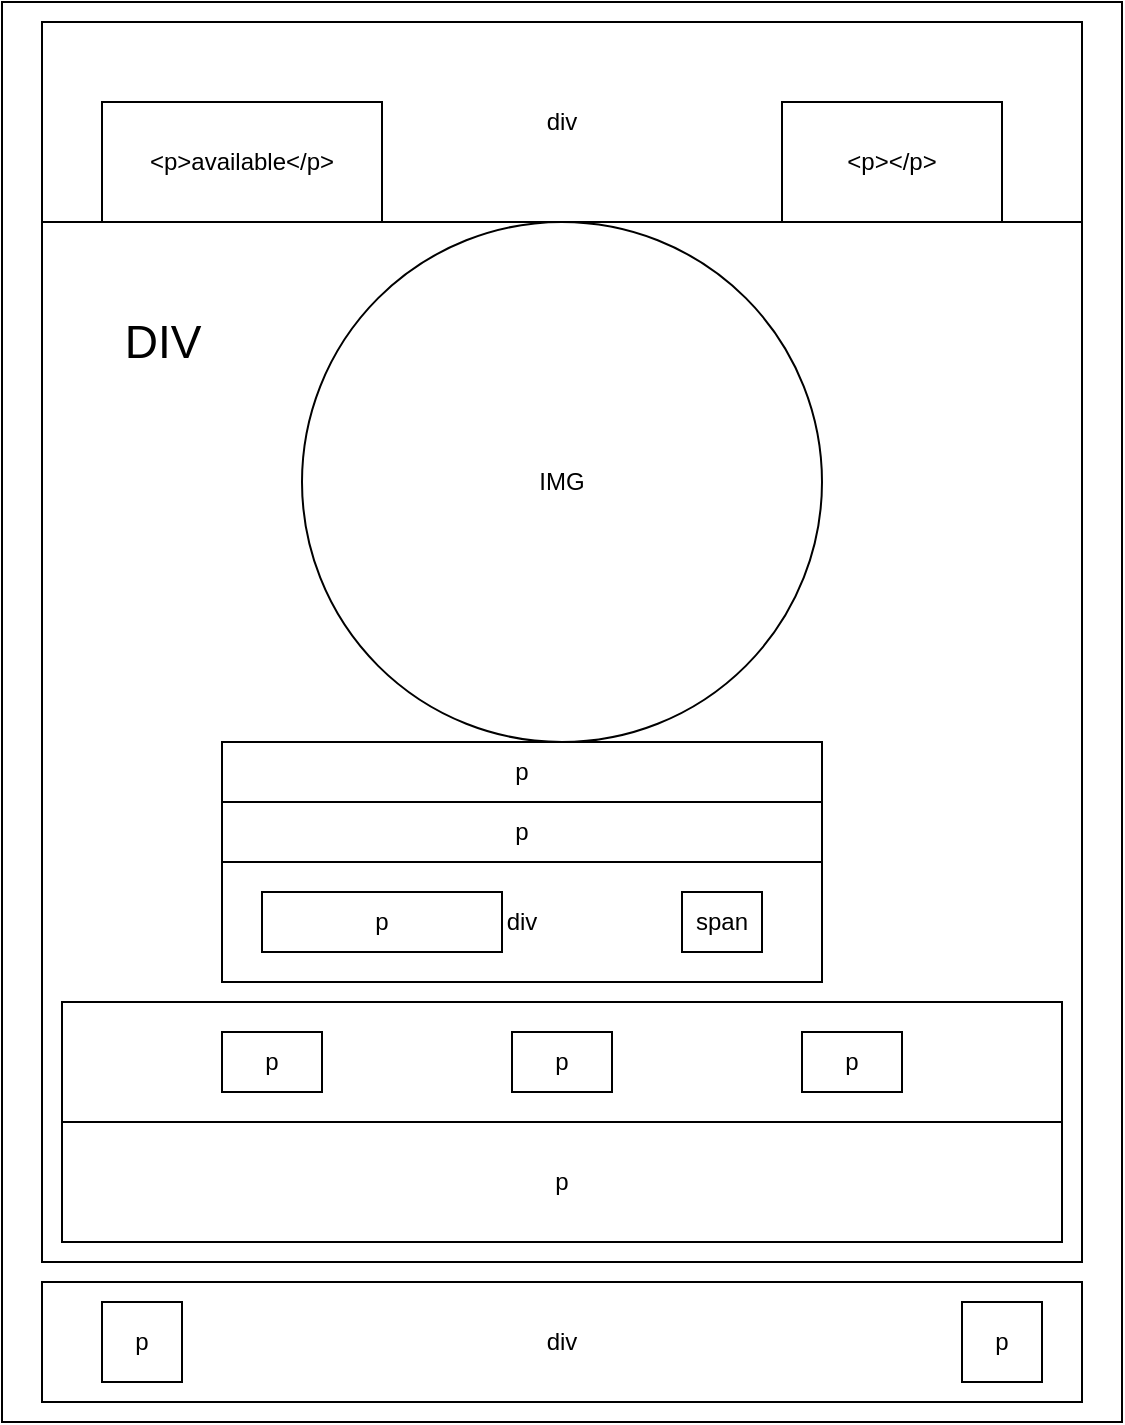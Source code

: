 <mxfile version="23.0.2" type="device">
  <diagram name="Page-1" id="THbx1exIyY35L9GEayRz">
    <mxGraphModel dx="1434" dy="726" grid="1" gridSize="10" guides="1" tooltips="1" connect="1" arrows="1" fold="1" page="1" pageScale="1" pageWidth="850" pageHeight="1100" math="0" shadow="0">
      <root>
        <mxCell id="0" />
        <mxCell id="1" parent="0" />
        <mxCell id="GfFK6c_sdEk6gU9OkCxs-1" value="" style="rounded=0;whiteSpace=wrap;html=1;" vertex="1" parent="1">
          <mxGeometry x="210" y="60" width="560" height="710" as="geometry" />
        </mxCell>
        <mxCell id="GfFK6c_sdEk6gU9OkCxs-11" value="div" style="rounded=0;whiteSpace=wrap;html=1;" vertex="1" parent="1">
          <mxGeometry x="230" y="70" width="520" height="100" as="geometry" />
        </mxCell>
        <mxCell id="GfFK6c_sdEk6gU9OkCxs-6" value="zeze" style="whiteSpace=wrap;html=1;aspect=fixed;" vertex="1" parent="1">
          <mxGeometry x="230" y="170" width="520" height="520" as="geometry" />
        </mxCell>
        <mxCell id="GfFK6c_sdEk6gU9OkCxs-2" value="&amp;lt;p&amp;gt;available&amp;lt;/p&amp;gt;" style="rounded=0;whiteSpace=wrap;html=1;" vertex="1" parent="1">
          <mxGeometry x="260" y="110" width="140" height="60" as="geometry" />
        </mxCell>
        <mxCell id="GfFK6c_sdEk6gU9OkCxs-3" value="&amp;lt;p&amp;gt;&amp;lt;/p&amp;gt;" style="rounded=0;whiteSpace=wrap;html=1;" vertex="1" parent="1">
          <mxGeometry x="600" y="110" width="110" height="60" as="geometry" />
        </mxCell>
        <mxCell id="GfFK6c_sdEk6gU9OkCxs-9" value="IMG" style="ellipse;whiteSpace=wrap;html=1;aspect=fixed;" vertex="1" parent="1">
          <mxGeometry x="360" y="170" width="260" height="260" as="geometry" />
        </mxCell>
        <mxCell id="GfFK6c_sdEk6gU9OkCxs-13" value="DIV" style="text;html=1;align=center;verticalAlign=middle;resizable=0;points=[];autosize=1;strokeColor=none;fillColor=none;fontSize=23;" vertex="1" parent="1">
          <mxGeometry x="260" y="210" width="60" height="40" as="geometry" />
        </mxCell>
        <mxCell id="GfFK6c_sdEk6gU9OkCxs-17" value="p" style="rounded=0;whiteSpace=wrap;html=1;" vertex="1" parent="1">
          <mxGeometry x="320" y="430" width="300" height="30" as="geometry" />
        </mxCell>
        <mxCell id="GfFK6c_sdEk6gU9OkCxs-18" value="p" style="rounded=0;whiteSpace=wrap;html=1;" vertex="1" parent="1">
          <mxGeometry x="320" y="460" width="300" height="30" as="geometry" />
        </mxCell>
        <mxCell id="GfFK6c_sdEk6gU9OkCxs-19" value="div " style="rounded=0;whiteSpace=wrap;html=1;" vertex="1" parent="1">
          <mxGeometry x="320" y="490" width="300" height="60" as="geometry" />
        </mxCell>
        <mxCell id="GfFK6c_sdEk6gU9OkCxs-20" value="" style="rounded=0;whiteSpace=wrap;html=1;" vertex="1" parent="1">
          <mxGeometry x="240" y="560" width="500" height="60" as="geometry" />
        </mxCell>
        <mxCell id="GfFK6c_sdEk6gU9OkCxs-22" value="p" style="rounded=0;whiteSpace=wrap;html=1;" vertex="1" parent="1">
          <mxGeometry x="340" y="505" width="120" height="30" as="geometry" />
        </mxCell>
        <mxCell id="GfFK6c_sdEk6gU9OkCxs-23" value="span" style="rounded=0;whiteSpace=wrap;html=1;" vertex="1" parent="1">
          <mxGeometry x="550" y="505" width="40" height="30" as="geometry" />
        </mxCell>
        <mxCell id="GfFK6c_sdEk6gU9OkCxs-24" value="p" style="rounded=0;whiteSpace=wrap;html=1;" vertex="1" parent="1">
          <mxGeometry x="320" y="575" width="50" height="30" as="geometry" />
        </mxCell>
        <mxCell id="GfFK6c_sdEk6gU9OkCxs-27" value="p" style="rounded=0;whiteSpace=wrap;html=1;" vertex="1" parent="1">
          <mxGeometry x="465" y="575" width="50" height="30" as="geometry" />
        </mxCell>
        <mxCell id="GfFK6c_sdEk6gU9OkCxs-29" value="p" style="rounded=0;whiteSpace=wrap;html=1;" vertex="1" parent="1">
          <mxGeometry x="610" y="575" width="50" height="30" as="geometry" />
        </mxCell>
        <mxCell id="GfFK6c_sdEk6gU9OkCxs-30" value="p" style="rounded=0;whiteSpace=wrap;html=1;" vertex="1" parent="1">
          <mxGeometry x="240" y="620" width="500" height="60" as="geometry" />
        </mxCell>
        <mxCell id="GfFK6c_sdEk6gU9OkCxs-31" value="div" style="rounded=0;whiteSpace=wrap;html=1;" vertex="1" parent="1">
          <mxGeometry x="230" y="700" width="520" height="60" as="geometry" />
        </mxCell>
        <mxCell id="GfFK6c_sdEk6gU9OkCxs-32" value="p" style="rounded=0;whiteSpace=wrap;html=1;" vertex="1" parent="1">
          <mxGeometry x="260" y="710" width="40" height="40" as="geometry" />
        </mxCell>
        <mxCell id="GfFK6c_sdEk6gU9OkCxs-33" value="p" style="rounded=0;whiteSpace=wrap;html=1;" vertex="1" parent="1">
          <mxGeometry x="690" y="710" width="40" height="40" as="geometry" />
        </mxCell>
      </root>
    </mxGraphModel>
  </diagram>
</mxfile>
